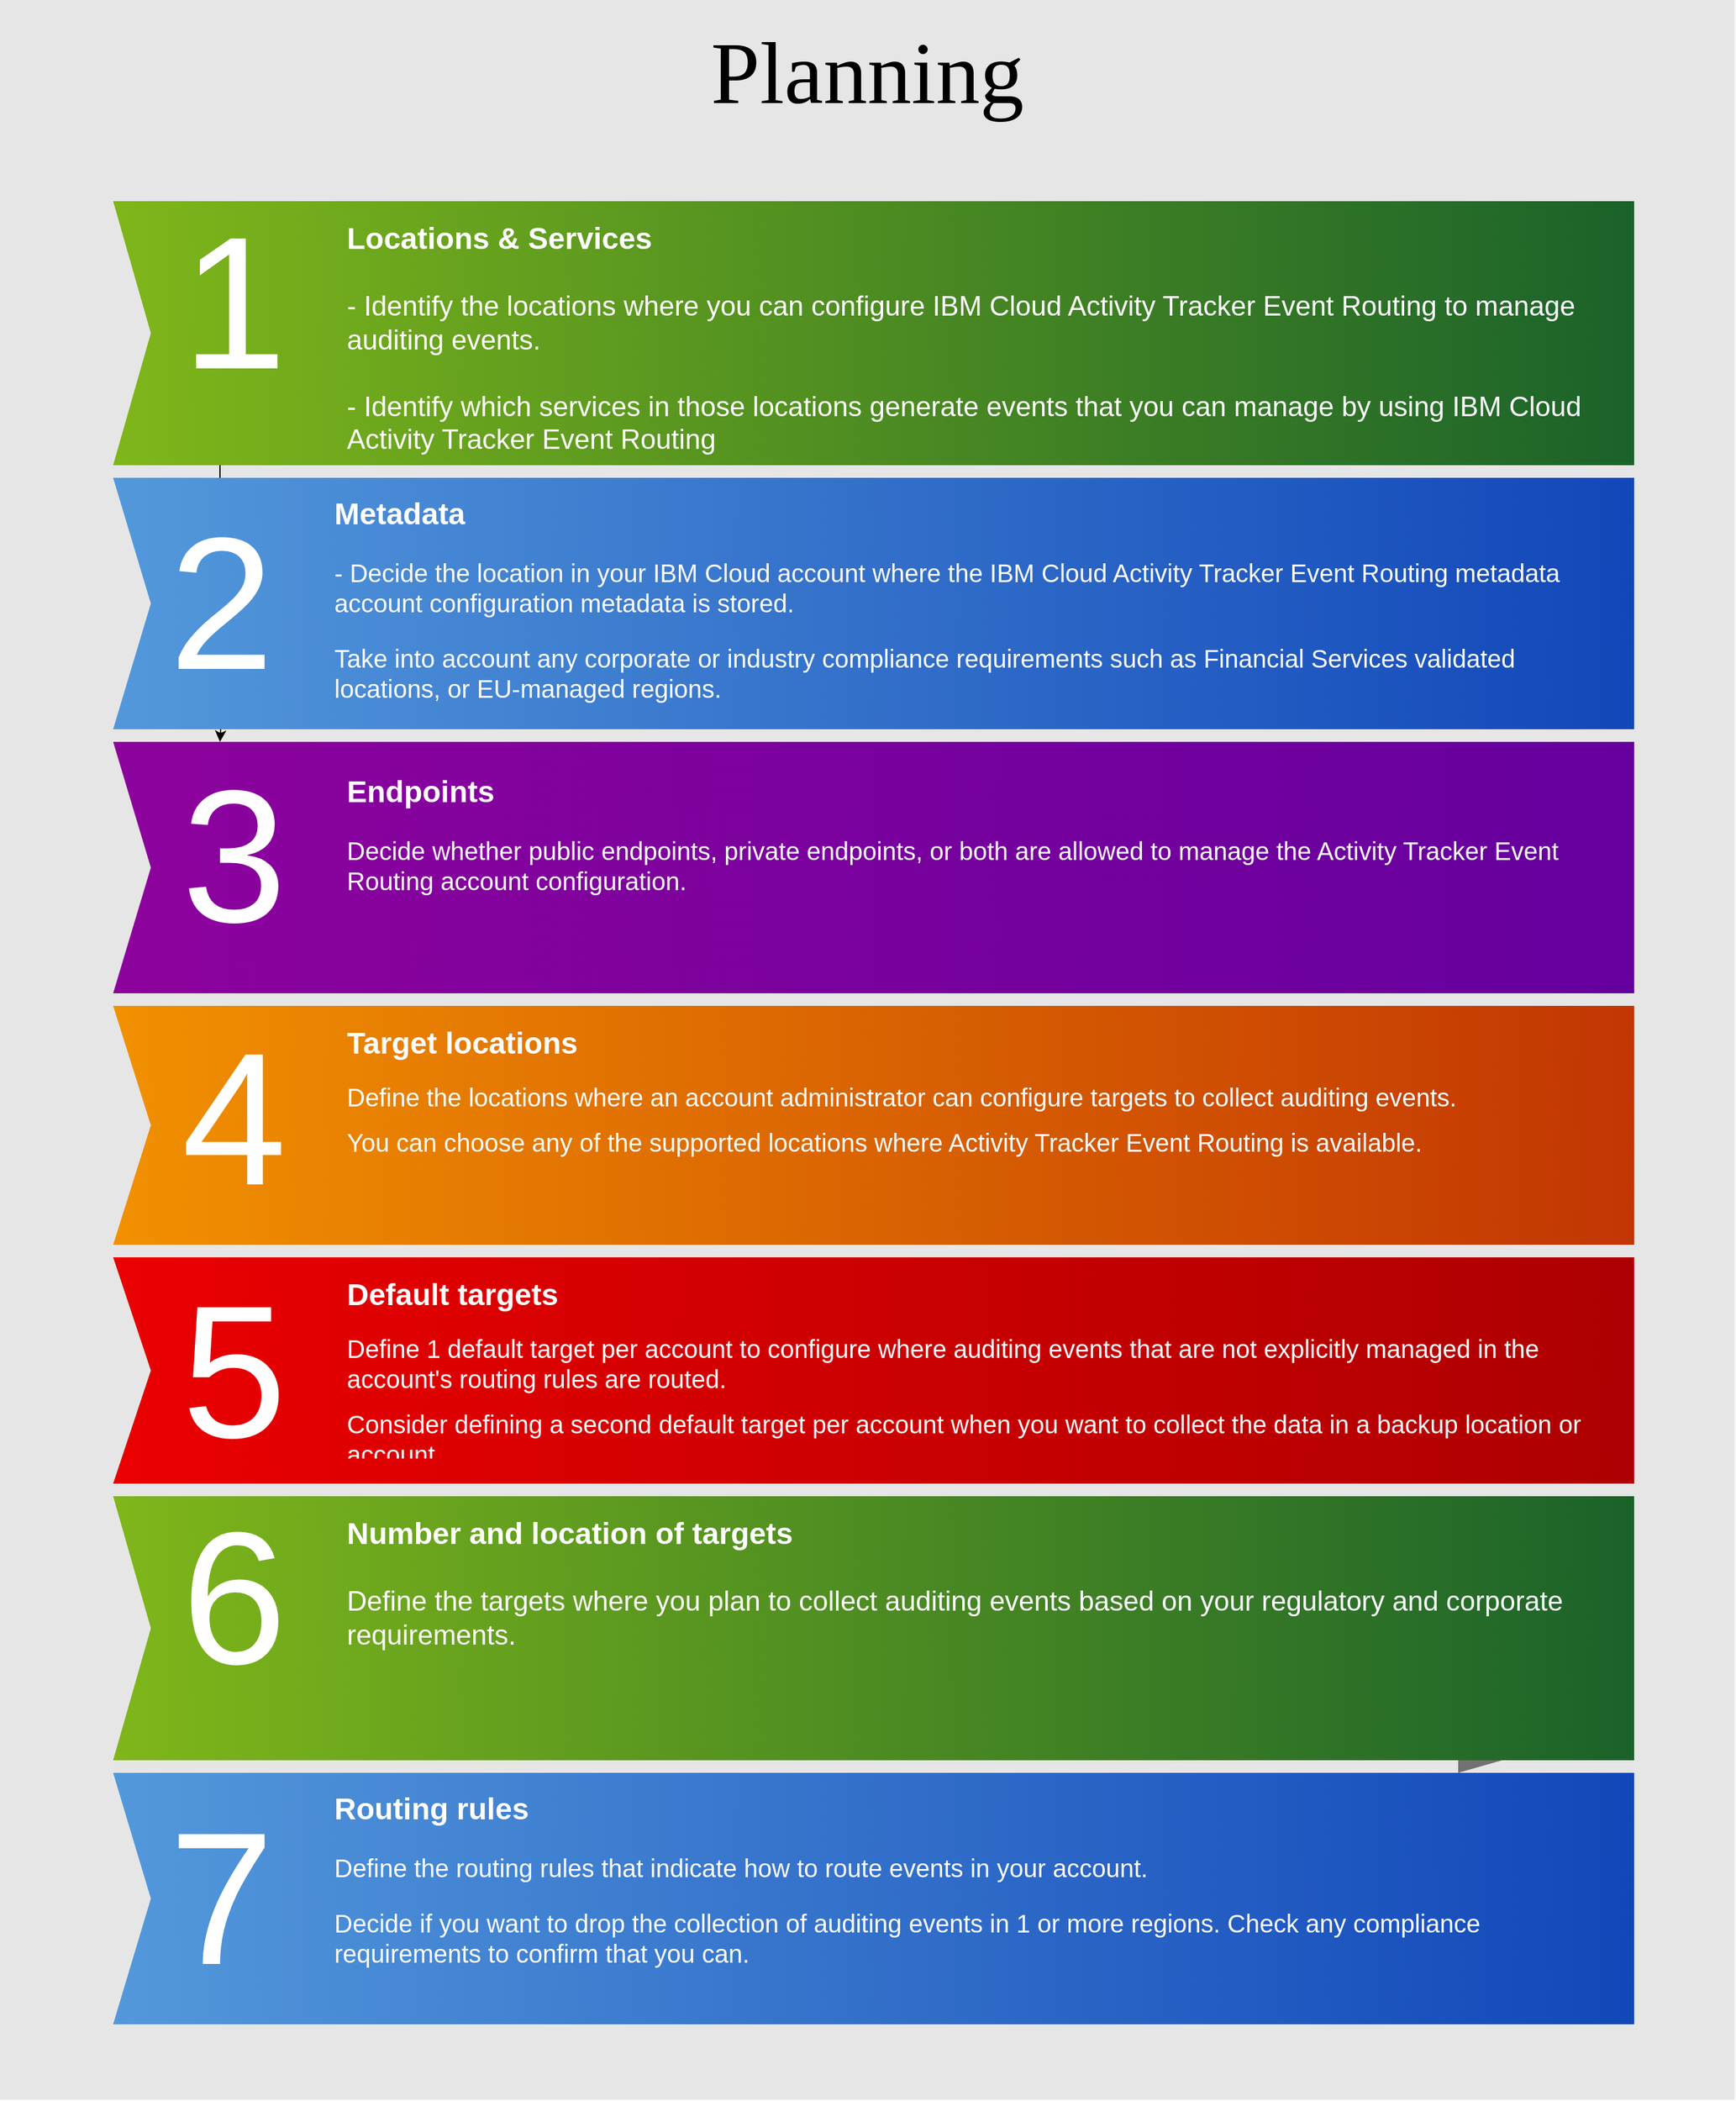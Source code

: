 <mxfile version="20.3.0" type="device"><diagram name="Page-1" id="1622d65d-c77d-c4b6-e0e7-3c11208c8684"><mxGraphModel dx="1574" dy="1236" grid="1" gridSize="10" guides="1" tooltips="1" connect="1" arrows="1" fold="1" page="1" pageScale="1.5" pageWidth="1169" pageHeight="826" background="none" math="0" shadow="0"><root><mxCell id="0" style=";html=1;"/><mxCell id="1" style=";html=1;" parent="0"/><mxCell id="869962fe87da545-4" value="" style="verticalLabelPosition=bottom;verticalAlign=top;html=1;strokeWidth=1;shape=mxgraph.basic.orthogonal_triangle;rounded=0;shadow=0;dashed=0;fontFamily=Tahoma;fontSize=10;fontColor=#FFFFFF;flipV=1;fillColor=#000000;strokeColor=none;opacity=50;" parent="1" vertex="1"><mxGeometry x="1360" y="350" width="140" height="40" as="geometry"/></mxCell><mxCell id="869962fe87da545-7" value="" style="verticalLabelPosition=bottom;verticalAlign=top;html=1;strokeWidth=1;shape=mxgraph.basic.orthogonal_triangle;rounded=0;shadow=0;dashed=0;fontFamily=Tahoma;fontSize=10;fontColor=#FFFFFF;flipV=1;fillColor=#000000;strokeColor=none;opacity=50;" parent="1" vertex="1"><mxGeometry x="1360" y="580" width="140" height="40" as="geometry"/></mxCell><mxCell id="869962fe87da545-10" value="" style="verticalLabelPosition=bottom;verticalAlign=top;html=1;strokeWidth=1;shape=mxgraph.basic.orthogonal_triangle;rounded=0;shadow=0;dashed=0;fontFamily=Tahoma;fontSize=10;fontColor=#FFFFFF;flipV=1;fillColor=#000000;strokeColor=none;opacity=50;" parent="1" vertex="1"><mxGeometry x="1360" y="780" width="140" height="40" as="geometry"/></mxCell><mxCell id="869962fe87da545-13" value="" style="verticalLabelPosition=bottom;verticalAlign=top;html=1;strokeWidth=1;shape=mxgraph.basic.orthogonal_triangle;rounded=0;shadow=0;dashed=0;fontFamily=Tahoma;fontSize=10;fontColor=#FFFFFF;flipV=1;fillColor=#000000;strokeColor=none;opacity=50;" parent="1" vertex="1"><mxGeometry x="1370" y="1110" width="140" height="40" as="geometry"/></mxCell><mxCell id="869962fe87da545-16" value="" style="verticalLabelPosition=bottom;verticalAlign=top;html=1;strokeWidth=1;shape=mxgraph.basic.orthogonal_triangle;rounded=0;shadow=0;dashed=0;fontFamily=Tahoma;fontSize=10;fontColor=#FFFFFF;flipV=1;fillColor=#000000;strokeColor=none;opacity=50;" parent="1" vertex="1"><mxGeometry x="1360" y="1190" width="140" height="40" as="geometry"/></mxCell><mxCell id="869962fe87da545-5" value="Planning" style="whiteSpace=wrap;html=1;rounded=0;shadow=0;dashed=0;strokeWidth=1;fillColor=#E6E6E6;fontFamily=Verdana;fontSize=70;strokeColor=none;verticalAlign=top;spacingTop=10;" parent="1" vertex="1"><mxGeometry x="200" y="10" width="1380" height="1670" as="geometry"/></mxCell><mxCell id="PoE9ODbR5ZGrRBzyOGSt-2" value="" style="edgeStyle=orthogonalEdgeStyle;rounded=0;orthogonalLoop=1;jettySize=auto;html=1;" edge="1" parent="1" source="869962fe87da545-19"><mxGeometry relative="1" as="geometry"><mxPoint x="375" y="410.0" as="targetPoint"/></mxGeometry></mxCell><mxCell id="869962fe87da545-24" value="" style="line;strokeWidth=4;direction=south;html=1;rounded=0;shadow=0;dashed=0;fillColor=none;gradientColor=#AD0002;fontFamily=Helvetica;fontSize=150;fontColor=#FFFFFF;align=right;strokeColor=#FFFFFF;" parent="1" vertex="1"><mxGeometry x="440" y="180" width="10" height="160" as="geometry"/></mxCell><mxCell id="869962fe87da545-25" value="" style="line;strokeWidth=4;direction=south;html=1;rounded=0;shadow=0;dashed=0;fillColor=none;gradientColor=#AD0002;fontFamily=Helvetica;fontSize=150;fontColor=#FFFFFF;align=right;strokeColor=#FFFFFF;" parent="1" vertex="1"><mxGeometry x="440" y="409.25" width="10" height="160" as="geometry"/></mxCell><mxCell id="869962fe87da545-26" value="" style="line;strokeWidth=4;direction=south;html=1;rounded=0;shadow=0;dashed=0;fillColor=none;gradientColor=#AD0002;fontFamily=Helvetica;fontSize=150;fontColor=#FFFFFF;align=right;strokeColor=#FFFFFF;" parent="1" vertex="1"><mxGeometry x="440" y="620" width="10" height="160" as="geometry"/></mxCell><mxCell id="_qHL2n2BdLgpRYRw1M5x-1" value="" style="edgeStyle=orthogonalEdgeStyle;rounded=0;orthogonalLoop=1;jettySize=auto;html=1;fontSize=20;" parent="1" source="869962fe87da545-27" target="869962fe87da545-22" edge="1"><mxGeometry relative="1" as="geometry"/></mxCell><mxCell id="869962fe87da545-27" value="" style="line;strokeWidth=4;direction=south;html=1;rounded=0;shadow=0;dashed=0;fillColor=none;gradientColor=#AD0002;fontFamily=Helvetica;fontSize=150;fontColor=#FFFFFF;align=right;strokeColor=#FFFFFF;" parent="1" vertex="1"><mxGeometry x="440" y="810" width="10" height="160" as="geometry"/></mxCell><mxCell id="869962fe87da545-28" value="" style="line;strokeWidth=4;direction=south;html=1;rounded=0;shadow=0;dashed=0;fillColor=none;gradientColor=#AD0002;fontFamily=Helvetica;fontSize=150;fontColor=#FFFFFF;align=right;strokeColor=#FFFFFF;" parent="1" vertex="1"><mxGeometry x="440" y="1020" width="10" height="160" as="geometry"/></mxCell><mxCell id="_qHL2n2BdLgpRYRw1M5x-3" value="" style="verticalLabelPosition=bottom;verticalAlign=top;html=1;strokeWidth=1;shape=mxgraph.basic.orthogonal_triangle;rounded=0;shadow=0;dashed=0;fontFamily=Tahoma;fontSize=10;fontColor=#FFFFFF;flipV=1;fillColor=#000000;strokeColor=none;opacity=50;" parent="1" vertex="1"><mxGeometry x="1360" y="1380" width="140" height="40" as="geometry"/></mxCell><mxCell id="_qHL2n2BdLgpRYRw1M5x-8" value="" style="line;strokeWidth=4;direction=south;html=1;rounded=0;shadow=0;dashed=0;fillColor=none;gradientColor=#AD0002;fontFamily=Helvetica;fontSize=150;fontColor=#FFFFFF;align=right;strokeColor=#FFFFFF;" parent="1" vertex="1"><mxGeometry x="440" y="1210" width="10" height="160" as="geometry"/></mxCell><mxCell id="_qHL2n2BdLgpRYRw1M5x-9" value="" style="line;strokeWidth=4;direction=south;html=1;rounded=0;shadow=0;dashed=0;fillColor=none;gradientColor=#AD0002;fontFamily=Helvetica;fontSize=150;fontColor=#FFFFFF;align=right;strokeColor=#FFFFFF;" parent="1" vertex="1"><mxGeometry x="440" y="1439.25" width="10" height="160" as="geometry"/></mxCell><mxCell id="PoE9ODbR5ZGrRBzyOGSt-4" value="" style="edgeStyle=orthogonalEdgeStyle;rounded=0;orthogonalLoop=1;jettySize=auto;html=1;" edge="1" parent="1" target="869962fe87da545-21"><mxGeometry relative="1" as="geometry"><mxPoint x="375" y="570.0" as="sourcePoint"/></mxGeometry></mxCell><UserObject label="" link="/docs/atracker?topic=atracker-planning&amp;interface=cli#planning-0" id="PoE9ODbR5ZGrRBzyOGSt-3"><mxCell style="group" vertex="1" connectable="0" parent="1"><mxGeometry x="290" y="160" width="1210" height="220" as="geometry"/></mxCell></UserObject><UserObject label="" linkTarget="_blank" link="https://test.cloud.ibm.com/docs/atracker?topic=atracker-planning&amp;interface=cli#planning-0" id="869962fe87da545-2"><mxCell style="html=1;shadow=0;dashed=0;align=center;verticalAlign=middle;shape=mxgraph.arrows2.arrow;dy=0;dx=0;notch=30;rounded=0;strokeColor=none;strokeWidth=1;fillColor=#7FB61A;fontFamily=Tahoma;fontSize=10;fontColor=#FFFFFF;gradientColor=#1B622A;gradientDirection=east;" parent="PoE9ODbR5ZGrRBzyOGSt-3" vertex="1"><mxGeometry y="10" width="1210" height="210" as="geometry"/></mxCell></UserObject><mxCell id="869962fe87da545-19" value="1" style="text;html=1;strokeColor=none;fillColor=none;align=right;verticalAlign=middle;whiteSpace=wrap;rounded=0;shadow=0;dashed=0;fontFamily=Helvetica;fontSize=150;fontColor=#FFFFFF;" parent="PoE9ODbR5ZGrRBzyOGSt-3" vertex="1"><mxGeometry x="30" y="10" width="110" height="160" as="geometry"/></mxCell><UserObject label="&lt;h1 style=&quot;&quot;&gt;&lt;font style=&quot;font-size: 24px;&quot;&gt;Locations &amp;amp; Services&lt;/font&gt;&lt;/h1&gt;&lt;div style=&quot;font-size: 22px;&quot;&gt;&lt;font style=&quot;font-size: 22px;&quot;&gt;- Identify the locations where you can configure IBM Cloud Activity Tracker Event Routing to manage auditing events.&lt;/font&gt;&lt;/div&gt;&lt;div style=&quot;font-size: 22px;&quot;&gt;&lt;font style=&quot;font-size: 22px;&quot;&gt;&lt;br style=&quot;&quot;&gt;&lt;/font&gt;&lt;/div&gt;&lt;div style=&quot;font-size: 22px;&quot;&gt;&lt;font style=&quot;font-size: 22px;&quot;&gt;- Identify which services in those locations generate events that you can manage by using IBM Cloud Activity Tracker Event Routing&lt;/font&gt;&lt;/div&gt;" linkTarget="_blank" id="869962fe87da545-29"><mxCell style="text;html=1;strokeColor=none;fillColor=none;spacing=5;spacingTop=-20;whiteSpace=wrap;overflow=hidden;rounded=0;shadow=0;dashed=0;fontFamily=Helvetica;fontSize=18;fontColor=#FFFFFF;align=left;" parent="PoE9ODbR5ZGrRBzyOGSt-3" vertex="1"><mxGeometry x="181.25" width="1008.75" height="220" as="geometry"/></mxCell></UserObject><UserObject label="" link="/docs/atracker?topic=atracker-planning&amp;interface=cli#planning-1" id="PoE9ODbR5ZGrRBzyOGSt-5"><mxCell style="group" vertex="1" connectable="0" parent="1"><mxGeometry x="290" y="390" width="1210" height="200" as="geometry"/></mxCell></UserObject><UserObject label="" link="https://test.cloud.ibm.com/docs/atracker?topic=atracker-planning&amp;interface=cli#planning-1" id="869962fe87da545-8"><mxCell style="html=1;shadow=0;dashed=0;align=center;verticalAlign=middle;shape=mxgraph.arrows2.arrow;dy=0;dx=0;notch=30;rounded=0;strokeColor=none;strokeWidth=1;fillColor=#5398DB;fontFamily=Tahoma;fontSize=10;fontColor=#FFFFFF;gradientColor=#1247B9;gradientDirection=east;" parent="PoE9ODbR5ZGrRBzyOGSt-5" vertex="1"><mxGeometry width="1210" height="200" as="geometry"/></mxCell></UserObject><mxCell id="869962fe87da545-20" value="2" style="text;html=1;strokeColor=none;fillColor=none;align=right;verticalAlign=middle;whiteSpace=wrap;rounded=0;shadow=0;dashed=0;fontFamily=Helvetica;fontSize=150;fontColor=#FFFFFF;" parent="PoE9ODbR5ZGrRBzyOGSt-5" vertex="1"><mxGeometry x="20" y="8.5" width="110" height="181.5" as="geometry"/></mxCell><mxCell id="869962fe87da545-30" value="&lt;h1&gt;Metadata&lt;/h1&gt;&lt;p style=&quot;font-size: 20px;&quot;&gt;&lt;font style=&quot;font-size: 20px;&quot;&gt;- Decide the location in your IBM Cloud account where the IBM Cloud Activity Tracker Event Routing metadata account configuration metadata is stored.&lt;/font&gt;&lt;/p&gt;&lt;p style=&quot;font-size: 20px;&quot;&gt;&lt;font style=&quot;font-size: 20px;&quot;&gt;Take into account any corporate or industry compliance requirements such as Financial Services validated locations, or EU-managed regions.&lt;/font&gt;&lt;/p&gt;" style="text;html=1;strokeColor=none;fillColor=none;spacing=5;spacingTop=-20;whiteSpace=wrap;overflow=hidden;rounded=0;shadow=0;dashed=0;fontFamily=Helvetica;fontSize=12;fontColor=#FFFFFF;align=left;" parent="PoE9ODbR5ZGrRBzyOGSt-5" vertex="1"><mxGeometry x="171.25" y="9.25" width="1018.75" height="180" as="geometry"/></mxCell><UserObject label="" link="/docs/atracker?topic=atracker-planning&amp;interface=cli#planning-2" id="PoE9ODbR5ZGrRBzyOGSt-6"><mxCell style="group" vertex="1" connectable="0" parent="1"><mxGeometry x="290" y="600" width="1210" height="200" as="geometry"/></mxCell></UserObject><UserObject label="" link="https://test.cloud.ibm.com/docs/atracker?topic=atracker-planning&amp;interface=cli#planning-2" linkTarget="_blank" id="869962fe87da545-11"><mxCell style="html=1;shadow=0;dashed=0;align=center;verticalAlign=middle;shape=mxgraph.arrows2.arrow;dy=0;dx=0;notch=30;rounded=0;strokeColor=none;strokeWidth=1;fillColor=#8D029D;fontFamily=Tahoma;fontSize=10;fontColor=#FFFFFF;gradientColor=#65009E;gradientDirection=east;" parent="PoE9ODbR5ZGrRBzyOGSt-6" vertex="1"><mxGeometry width="1210" height="200" as="geometry"/></mxCell></UserObject><mxCell id="869962fe87da545-21" value="3" style="text;html=1;strokeColor=none;fillColor=none;align=right;verticalAlign=middle;whiteSpace=wrap;rounded=0;shadow=0;dashed=0;fontFamily=Helvetica;fontSize=150;fontColor=#FFFFFF;" parent="PoE9ODbR5ZGrRBzyOGSt-6" vertex="1"><mxGeometry x="30" width="110" height="180" as="geometry"/></mxCell><mxCell id="869962fe87da545-31" value="&lt;h1&gt;Endpoints&lt;/h1&gt;&lt;p style=&quot;font-size: 20px;&quot;&gt;Decide whether public endpoints, private endpoints, or both are allowed to manage the Activity Tracker Event Routing account configuration.&lt;br&gt;&lt;/p&gt;" style="text;html=1;strokeColor=none;fillColor=none;spacing=5;spacingTop=-20;whiteSpace=wrap;overflow=hidden;rounded=0;shadow=0;dashed=0;fontFamily=Helvetica;fontSize=12;fontColor=#FFFFFF;align=left;" parent="PoE9ODbR5ZGrRBzyOGSt-6" vertex="1"><mxGeometry x="180.63" y="20" width="1000" height="150" as="geometry"/></mxCell><UserObject label="" link="/docs/atracker?topic=atracker-planning&amp;interface=cli#planning-2" id="PoE9ODbR5ZGrRBzyOGSt-7"><mxCell style="group" vertex="1" connectable="0" parent="1"><mxGeometry x="290" y="808.5" width="1210" height="191.5" as="geometry"/></mxCell></UserObject><UserObject label="" link="https://test.cloud.ibm.com/docs/atracker?topic=atracker-planning&amp;interface=cli#planning-3" linkTarget="_blank" id="869962fe87da545-14"><mxCell style="html=1;shadow=0;dashed=0;align=center;verticalAlign=middle;shape=mxgraph.arrows2.arrow;dy=0;dx=0;notch=30;rounded=0;strokeColor=none;strokeWidth=1;fillColor=#F19001;fontFamily=Tahoma;fontSize=10;fontColor=#FFFFFF;gradientColor=#C23603;gradientDirection=east;" parent="PoE9ODbR5ZGrRBzyOGSt-7" vertex="1"><mxGeometry y="1.5" width="1210" height="190" as="geometry"/></mxCell></UserObject><mxCell id="869962fe87da545-22" value="4" style="text;html=1;strokeColor=none;fillColor=none;align=right;verticalAlign=middle;whiteSpace=wrap;rounded=0;shadow=0;dashed=0;fontFamily=Helvetica;fontSize=150;fontColor=#FFFFFF;" parent="PoE9ODbR5ZGrRBzyOGSt-7" vertex="1"><mxGeometry x="10" width="130" height="180" as="geometry"/></mxCell><mxCell id="869962fe87da545-32" value="&lt;h1&gt;Target locations&lt;/h1&gt;&lt;p&gt;&lt;font style=&quot;font-size: 20px;&quot;&gt;Define the locations where an account administrator can configure targets to collect auditing events.&amp;nbsp;&lt;/font&gt;&lt;/p&gt;&lt;p&gt;&lt;font style=&quot;font-size: 20px;&quot;&gt;You can choose any of the supported locations where Activity Tracker Event Routing is available.&lt;/font&gt;&lt;br&gt;&lt;/p&gt;" style="text;html=1;strokeColor=none;fillColor=none;spacing=5;spacingTop=-20;whiteSpace=wrap;overflow=hidden;rounded=0;shadow=0;dashed=0;fontFamily=Helvetica;fontSize=12;fontColor=#FFFFFF;align=left;" parent="PoE9ODbR5ZGrRBzyOGSt-7" vertex="1"><mxGeometry x="181.25" y="11.5" width="1008.75" height="160" as="geometry"/></mxCell><UserObject label="" link="/docs/atracker?topic=atracker-planning&amp;interface=cli#planning-4" id="PoE9ODbR5ZGrRBzyOGSt-8"><mxCell style="group" vertex="1" connectable="0" parent="1"><mxGeometry x="290" y="1010" width="1210" height="180" as="geometry"/></mxCell></UserObject><UserObject label="" link="https://test.cloud.ibm.com/docs/atracker?topic=atracker-planning&amp;interface=cli#planning-4" linkTarget="_blank" id="869962fe87da545-17"><mxCell style="html=1;shadow=0;dashed=0;align=center;verticalAlign=middle;shape=mxgraph.arrows2.arrow;dy=0;dx=0;notch=30;rounded=0;strokeColor=none;strokeWidth=1;fillColor=#EA0001;fontFamily=Tahoma;fontSize=10;fontColor=#FFFFFF;gradientColor=#AD0002;gradientDirection=east;" parent="PoE9ODbR5ZGrRBzyOGSt-8" vertex="1"><mxGeometry width="1210" height="180" as="geometry"/></mxCell></UserObject><mxCell id="869962fe87da545-23" value="5" style="text;html=1;strokeColor=none;fillColor=none;align=right;verticalAlign=middle;whiteSpace=wrap;rounded=0;shadow=0;dashed=0;fontFamily=Helvetica;fontSize=150;fontColor=#FFFFFF;" parent="PoE9ODbR5ZGrRBzyOGSt-8" vertex="1"><mxGeometry x="30" width="110" height="180" as="geometry"/></mxCell><mxCell id="869962fe87da545-33" value="&lt;h1&gt;Default targets&lt;/h1&gt;&lt;p&gt;&lt;font style=&quot;font-size: 20px;&quot;&gt;Define 1 default target per account to configure where auditing events that are not explicitly managed in the account's routing rules are routed.&amp;nbsp;&lt;/font&gt;&lt;/p&gt;&lt;p&gt;&lt;font style=&quot;font-size: 20px;&quot;&gt;Consider defining a second default target per account when you want to collect the data in a backup location or account.&lt;/font&gt;&lt;br&gt;&lt;/p&gt;" style="text;html=1;strokeColor=none;fillColor=none;spacing=5;spacingTop=-20;whiteSpace=wrap;overflow=hidden;rounded=0;shadow=0;dashed=0;fontFamily=Helvetica;fontSize=12;fontColor=#FFFFFF;align=left;" parent="PoE9ODbR5ZGrRBzyOGSt-8" vertex="1"><mxGeometry x="181.25" y="10" width="1008.75" height="150" as="geometry"/></mxCell><UserObject label="" link="/docs/atracker?topic=atracker-planning&amp;interface=cli#planning-5" id="PoE9ODbR5ZGrRBzyOGSt-9"><mxCell style="group" vertex="1" connectable="0" parent="1"><mxGeometry x="290" y="1190" width="1210" height="220" as="geometry"/></mxCell></UserObject><UserObject label="" linkTarget="_blank" link="https://test.cloud.ibm.com/docs/atracker?topic=atracker-planning&amp;interface=cli#planning-5" id="_qHL2n2BdLgpRYRw1M5x-4"><mxCell style="html=1;shadow=0;dashed=0;align=center;verticalAlign=middle;shape=mxgraph.arrows2.arrow;dy=0;dx=0;notch=30;rounded=0;strokeColor=none;strokeWidth=1;fillColor=#7FB61A;fontFamily=Tahoma;fontSize=10;fontColor=#FFFFFF;gradientColor=#1B622A;gradientDirection=east;" parent="PoE9ODbR5ZGrRBzyOGSt-9" vertex="1"><mxGeometry y="10" width="1210" height="210" as="geometry"/></mxCell></UserObject><mxCell id="_qHL2n2BdLgpRYRw1M5x-6" value="6" style="text;html=1;strokeColor=none;fillColor=none;align=right;verticalAlign=middle;whiteSpace=wrap;rounded=0;shadow=0;dashed=0;fontFamily=Helvetica;fontSize=150;fontColor=#FFFFFF;" parent="PoE9ODbR5ZGrRBzyOGSt-9" vertex="1"><mxGeometry x="30" y="10" width="110" height="160" as="geometry"/></mxCell><UserObject label="&lt;h1 style=&quot;&quot;&gt;&lt;font style=&quot;font-size: 24px;&quot;&gt;Number and location of targets&lt;/font&gt;&lt;/h1&gt;&lt;div style=&quot;font-size: 22px;&quot;&gt;Define the targets where you plan to collect auditing events based on your regulatory and corporate requirements.&lt;br&gt;&lt;/div&gt;" linkTarget="_blank" id="_qHL2n2BdLgpRYRw1M5x-10"><mxCell style="text;html=1;strokeColor=none;fillColor=none;spacing=5;spacingTop=-20;whiteSpace=wrap;overflow=hidden;rounded=0;shadow=0;dashed=0;fontFamily=Helvetica;fontSize=18;fontColor=#FFFFFF;align=left;" parent="PoE9ODbR5ZGrRBzyOGSt-9" vertex="1"><mxGeometry x="181.25" width="1008.75" height="220" as="geometry"/></mxCell></UserObject><UserObject label="" link="/docs/atracker?topic=atracker-planning&amp;interface=cli#planning-6" id="PoE9ODbR5ZGrRBzyOGSt-10"><mxCell style="group" vertex="1" connectable="0" parent="1"><mxGeometry x="290" y="1420" width="1210" height="200" as="geometry"/></mxCell></UserObject><UserObject label="" link="https://test.cloud.ibm.com/docs/atracker?topic=atracker-planning&amp;interface=cli#planning-6" id="_qHL2n2BdLgpRYRw1M5x-5"><mxCell style="html=1;shadow=0;dashed=0;align=center;verticalAlign=middle;shape=mxgraph.arrows2.arrow;dy=0;dx=0;notch=30;rounded=0;strokeColor=none;strokeWidth=1;fillColor=#5398DB;fontFamily=Tahoma;fontSize=10;fontColor=#FFFFFF;gradientColor=#1247B9;gradientDirection=east;" parent="PoE9ODbR5ZGrRBzyOGSt-10" vertex="1"><mxGeometry width="1210" height="200" as="geometry"/></mxCell></UserObject><mxCell id="_qHL2n2BdLgpRYRw1M5x-7" value="7" style="text;html=1;strokeColor=none;fillColor=none;align=right;verticalAlign=middle;whiteSpace=wrap;rounded=0;shadow=0;dashed=0;fontFamily=Helvetica;fontSize=150;fontColor=#FFFFFF;" parent="PoE9ODbR5ZGrRBzyOGSt-10" vertex="1"><mxGeometry x="20" y="8.5" width="110" height="181.5" as="geometry"/></mxCell><mxCell id="_qHL2n2BdLgpRYRw1M5x-11" value="&lt;h1&gt;Routing rules&lt;/h1&gt;&lt;p style=&quot;font-size: 20px;&quot;&gt;Define the routing rules that indicate how to route events in your account.&lt;br&gt;&lt;/p&gt;&lt;p style=&quot;font-size: 20px;&quot;&gt;Decide if you want to drop the collection of auditing events in 1 or more regions. Check any compliance requirements to confirm that you can.&lt;br&gt;&lt;/p&gt;" style="text;html=1;strokeColor=none;fillColor=none;spacing=5;spacingTop=-20;whiteSpace=wrap;overflow=hidden;rounded=0;shadow=0;dashed=0;fontFamily=Helvetica;fontSize=12;fontColor=#FFFFFF;align=left;" parent="PoE9ODbR5ZGrRBzyOGSt-10" vertex="1"><mxGeometry x="171.25" y="9.25" width="1018.75" height="180" as="geometry"/></mxCell></root></mxGraphModel></diagram></mxfile>